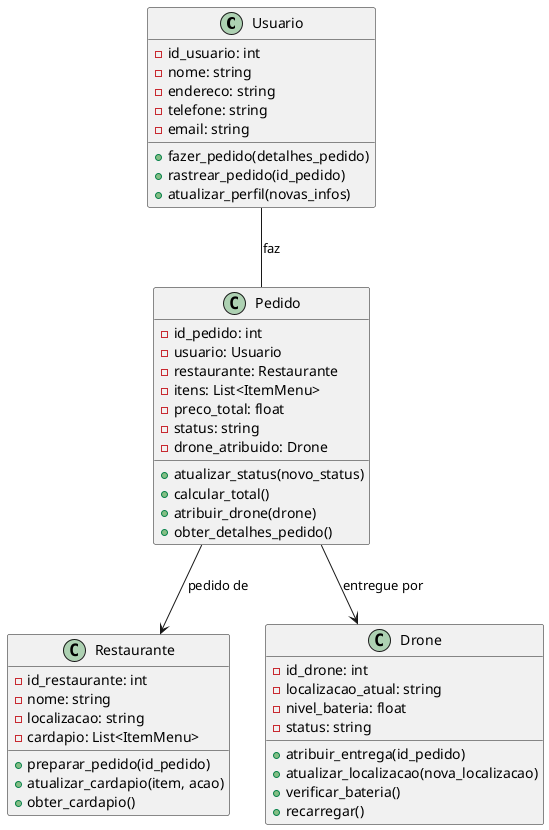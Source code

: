 @startuml

class Usuario {
  - id_usuario: int
  - nome: string
  - endereco: string
  - telefone: string
  - email: string
  
  + fazer_pedido(detalhes_pedido)
  + rastrear_pedido(id_pedido)
  + atualizar_perfil(novas_infos)
}

class Restaurante {
  - id_restaurante: int
  - nome: string
  - localizacao: string
  - cardapio: List<ItemMenu>
  
  + preparar_pedido(id_pedido)
  + atualizar_cardapio(item, acao)
  + obter_cardapio()
}

class Drone {
  - id_drone: int
  - localizacao_atual: string
  - nivel_bateria: float
  - status: string
  
  + atribuir_entrega(id_pedido)
  + atualizar_localizacao(nova_localizacao)
  + verificar_bateria()
  + recarregar()
}

class Pedido {
  - id_pedido: int
  - usuario: Usuario
  - restaurante: Restaurante
  - itens: List<ItemMenu>
  - preco_total: float
  - status: string
  - drone_atribuido: Drone
  
  + atualizar_status(novo_status)
  + calcular_total()
  + atribuir_drone(drone)
  + obter_detalhes_pedido()
}

Usuario -- Pedido : faz
Pedido --> Restaurante : pedido de
Pedido --> Drone : entregue por

@enduml
